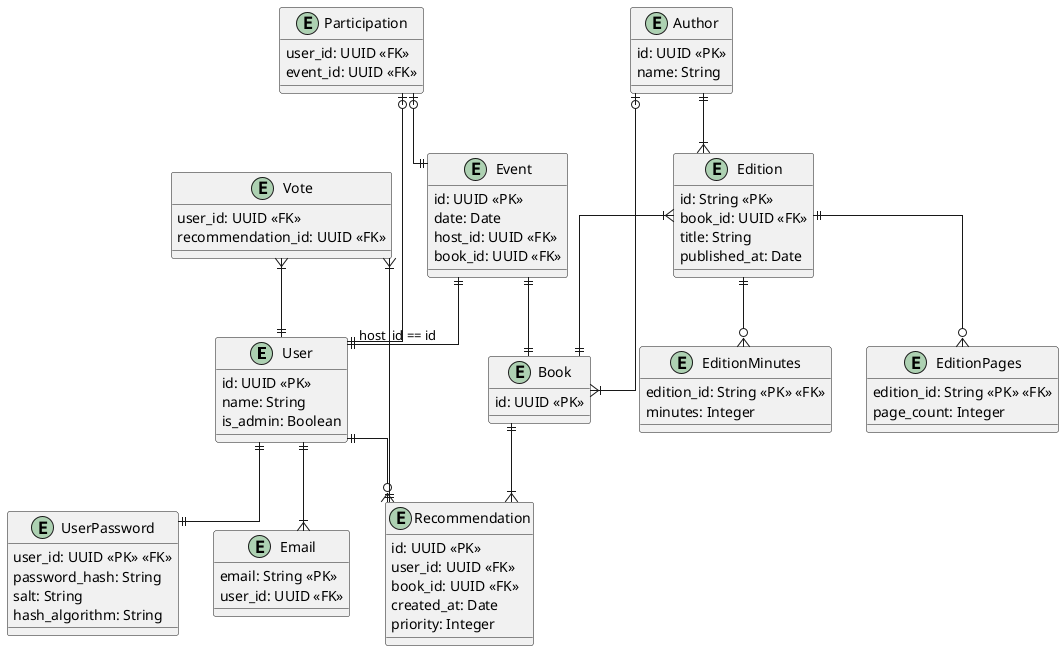 @startuml
skinparam linetype ortho

entity User {
  id: UUID <<PK>>
  name: String
  is_admin: Boolean
}

entity UserPassword {
  user_id: UUID <<PK>> <<FK>>
  password_hash: String
  salt: String
  hash_algorithm: String
}

entity Email {
    email: String <<PK>>
    user_id: UUID <<FK>>
}

entity Book {
    id: UUID <<PK>>
}

entity Author {
    id: UUID <<PK>>
    name: String
}

entity Edition {
    id: String <<PK>>
    book_id: UUID <<FK>>
    title: String
    published_at: Date
}

entity EditionPages {
    edition_id: String <<PK>> <<FK>>
    page_count: Integer
}

entity EditionMinutes {
    edition_id: String <<PK>> <<FK>>
    minutes: Integer
}

entity Recommendation {
    id: UUID <<PK>>
    user_id: UUID <<FK>>
    book_id: UUID <<FK>>
    created_at: Date
    priority: Integer
}

entity Vote {
    user_id: UUID <<FK>>
    recommendation_id: UUID <<FK>>
}

entity Event {
    id: UUID <<PK>>
    date: Date
    host_id: UUID <<FK>>
    book_id: UUID <<FK>>
}

entity Participation {
    user_id: UUID <<FK>>
    event_id: UUID <<FK>>
}

User ||--|| UserPassword
Edition }|--|| Book
Author |o--|{ Book
Author ||--|{ Edition
User ||--|{ Email
Edition ||--o{ EditionPages
Edition ||--o{ EditionMinutes
User ||--o{ Recommendation
Book ||--|{ Recommendation
Vote }|--|| Recommendation
Vote }|--|| User
Event ||--|| User : host_id == id
Event ||--|| Book
Participation |o--|| User
Participation |o--|| Event

@enduml
